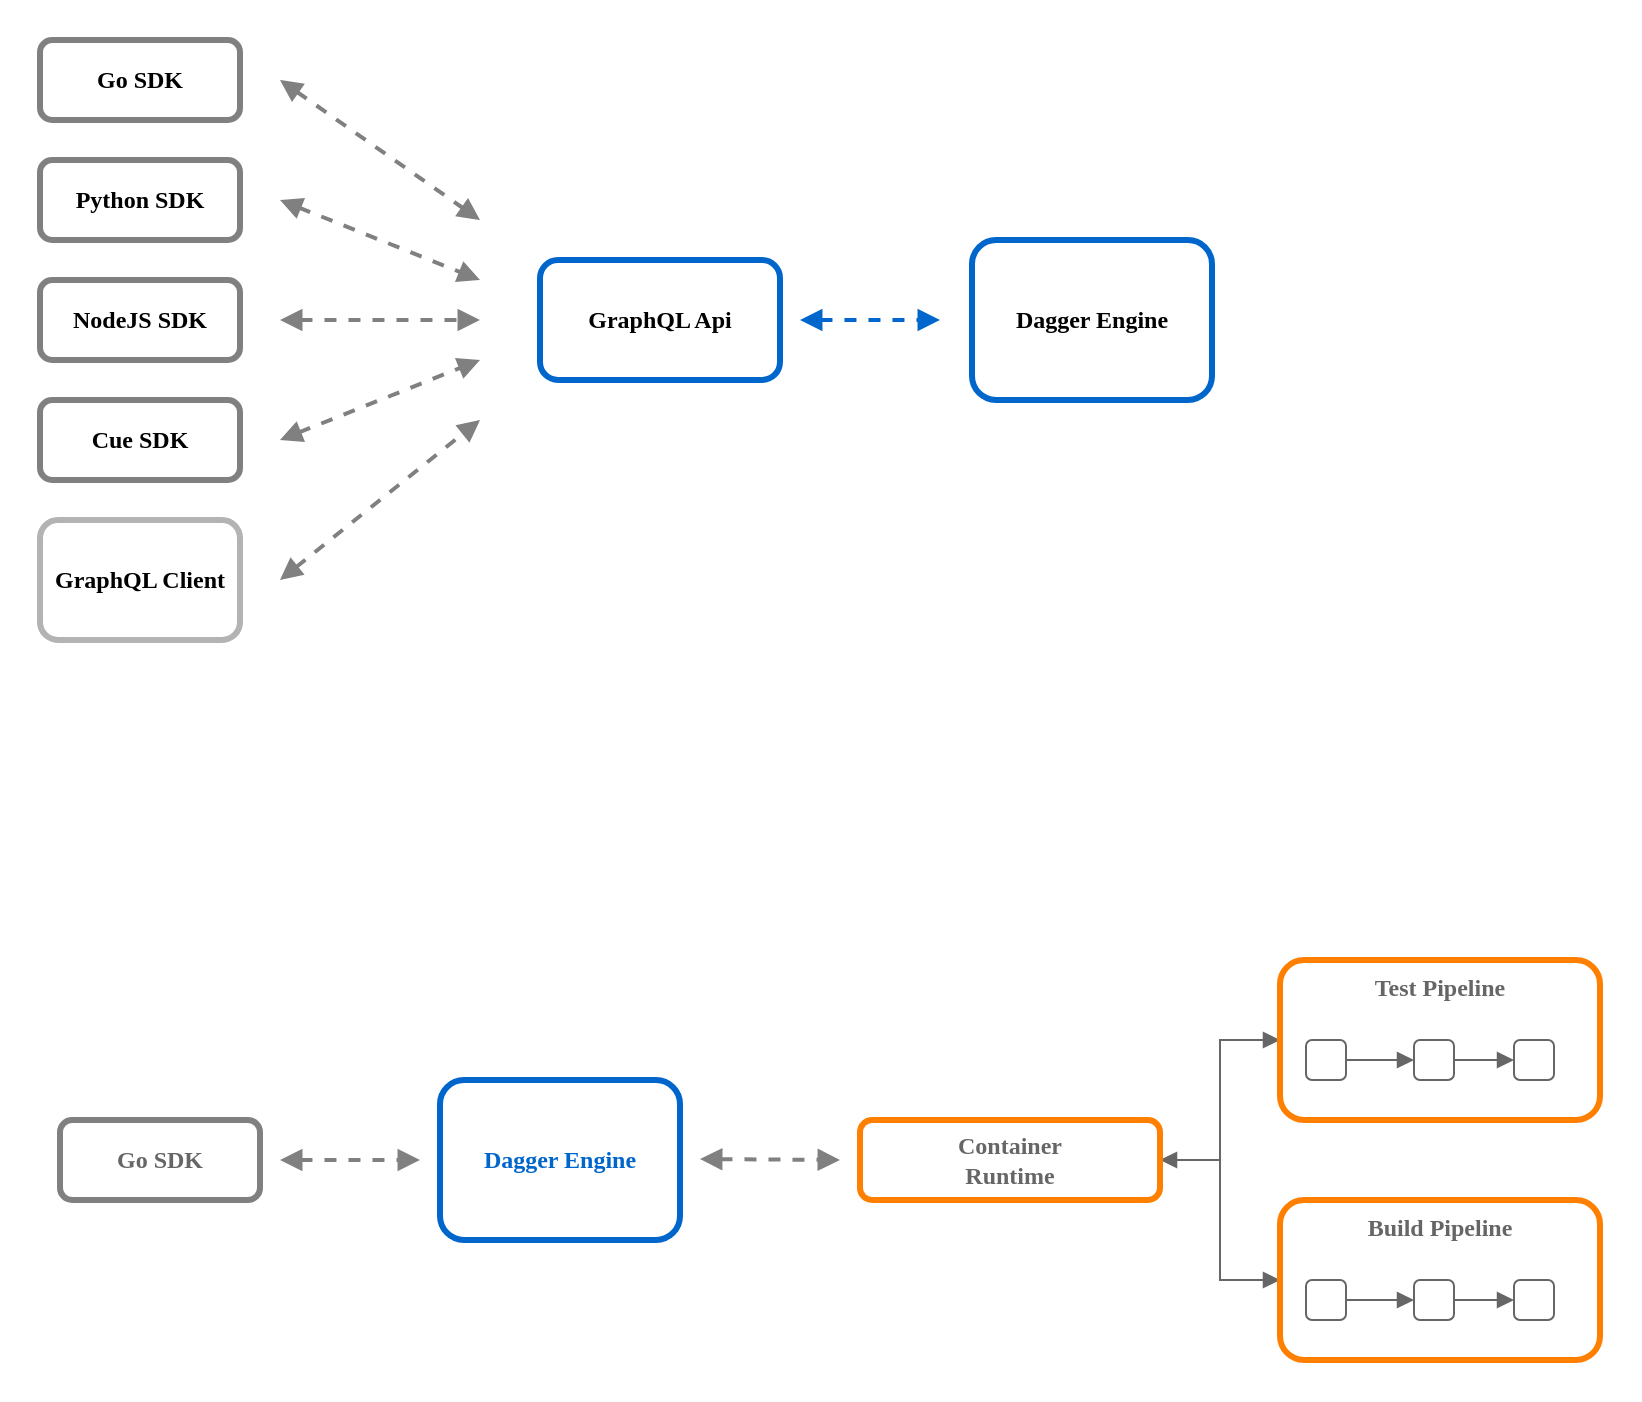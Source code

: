 <mxfile version="21.0.2" type="device"><diagram name="Page-1" id="6CHP8OQ6vhVD9_tB9GxI"><mxGraphModel dx="1053" dy="842" grid="1" gridSize="10" guides="1" tooltips="1" connect="1" arrows="1" fold="1" page="1" pageScale="1" pageWidth="827" pageHeight="1169" math="0" shadow="0"><root><mxCell id="0"/><mxCell id="1" parent="0"/><mxCell id="VFVgQFIxbNPghdDmFwcD-47" value="" style="rounded=0;whiteSpace=wrap;html=1;strokeColor=none;movable=0;resizable=0;rotatable=0;deletable=0;editable=0;locked=1;connectable=0;" vertex="1" parent="1"><mxGeometry x="100" y="600" width="810" height="240" as="geometry"/></mxCell><mxCell id="VFVgQFIxbNPghdDmFwcD-20" value="" style="rounded=0;whiteSpace=wrap;html=1;strokeColor=none;movable=0;resizable=0;rotatable=0;deletable=0;editable=0;locked=1;connectable=0;" vertex="1" parent="1"><mxGeometry x="90" y="140" width="630" height="340" as="geometry"/></mxCell><mxCell id="VFVgQFIxbNPghdDmFwcD-1" value="&lt;b&gt;&lt;font face=&quot;Verdana&quot;&gt;Dagger Engine&lt;/font&gt;&lt;/b&gt;" style="rounded=1;whiteSpace=wrap;html=1;strokeWidth=3;strokeColor=#0066CC;" vertex="1" parent="1"><mxGeometry x="576" y="260" width="120" height="80" as="geometry"/></mxCell><mxCell id="VFVgQFIxbNPghdDmFwcD-2" value="&lt;b&gt;&lt;font face=&quot;Verdana&quot;&gt;GraphQL Api&lt;/font&gt;&lt;/b&gt;" style="rounded=1;whiteSpace=wrap;html=1;strokeWidth=3;strokeColor=#0066CC;" vertex="1" parent="1"><mxGeometry x="360" y="270" width="120" height="60" as="geometry"/></mxCell><mxCell id="VFVgQFIxbNPghdDmFwcD-4" value="&lt;b&gt;&lt;font face=&quot;Verdana&quot;&gt;Go SDK&lt;/font&gt;&lt;/b&gt;" style="rounded=1;whiteSpace=wrap;html=1;strokeWidth=3;strokeColor=#808080;" vertex="1" parent="1"><mxGeometry x="110" y="160" width="100" height="40" as="geometry"/></mxCell><mxCell id="VFVgQFIxbNPghdDmFwcD-5" value="&lt;b&gt;&lt;font face=&quot;Verdana&quot;&gt;Python SDK&lt;/font&gt;&lt;/b&gt;" style="rounded=1;whiteSpace=wrap;html=1;strokeWidth=3;strokeColor=#808080;" vertex="1" parent="1"><mxGeometry x="110" y="220" width="100" height="40" as="geometry"/></mxCell><mxCell id="VFVgQFIxbNPghdDmFwcD-6" value="&lt;b&gt;&lt;font face=&quot;Verdana&quot;&gt;NodeJS SDK&lt;/font&gt;&lt;/b&gt;" style="rounded=1;whiteSpace=wrap;html=1;strokeWidth=3;strokeColor=#808080;" vertex="1" parent="1"><mxGeometry x="110" y="280" width="100" height="40" as="geometry"/></mxCell><mxCell id="VFVgQFIxbNPghdDmFwcD-7" value="&lt;b&gt;&lt;font face=&quot;Verdana&quot;&gt;Cue SDK&lt;/font&gt;&lt;/b&gt;" style="rounded=1;whiteSpace=wrap;html=1;strokeWidth=3;strokeColor=#808080;" vertex="1" parent="1"><mxGeometry x="110" y="340" width="100" height="40" as="geometry"/></mxCell><mxCell id="VFVgQFIxbNPghdDmFwcD-8" value="&lt;b&gt;&lt;font face=&quot;Verdana&quot;&gt;GraphQL Client&lt;/font&gt;&lt;/b&gt;" style="rounded=1;whiteSpace=wrap;html=1;strokeWidth=3;strokeColor=#B3B3B3;" vertex="1" parent="1"><mxGeometry x="110" y="400" width="100" height="60" as="geometry"/></mxCell><mxCell id="VFVgQFIxbNPghdDmFwcD-9" value="" style="endArrow=block;startArrow=block;html=1;rounded=0;strokeWidth=2;endFill=1;startFill=1;dashed=1;strokeColor=#808080;" edge="1" parent="1"><mxGeometry width="50" height="50" relative="1" as="geometry"><mxPoint x="230" y="430" as="sourcePoint"/><mxPoint x="330" y="350" as="targetPoint"/></mxGeometry></mxCell><mxCell id="VFVgQFIxbNPghdDmFwcD-15" value="" style="endArrow=block;startArrow=block;html=1;rounded=0;strokeWidth=2;endFill=1;startFill=1;dashed=1;strokeColor=#808080;" edge="1" parent="1"><mxGeometry width="50" height="50" relative="1" as="geometry"><mxPoint x="230" y="180" as="sourcePoint"/><mxPoint x="330" y="250" as="targetPoint"/></mxGeometry></mxCell><mxCell id="VFVgQFIxbNPghdDmFwcD-16" value="" style="endArrow=block;startArrow=block;html=1;rounded=0;strokeWidth=2;endFill=1;startFill=1;dashed=1;strokeColor=#808080;" edge="1" parent="1"><mxGeometry width="50" height="50" relative="1" as="geometry"><mxPoint x="230" y="240" as="sourcePoint"/><mxPoint x="330" y="280" as="targetPoint"/></mxGeometry></mxCell><mxCell id="VFVgQFIxbNPghdDmFwcD-17" value="" style="endArrow=block;startArrow=block;html=1;rounded=0;strokeWidth=2;endFill=1;startFill=1;dashed=1;strokeColor=#808080;" edge="1" parent="1"><mxGeometry width="50" height="50" relative="1" as="geometry"><mxPoint x="230" y="300" as="sourcePoint"/><mxPoint x="330" y="300" as="targetPoint"/></mxGeometry></mxCell><mxCell id="VFVgQFIxbNPghdDmFwcD-18" value="" style="endArrow=block;startArrow=block;html=1;rounded=0;strokeWidth=2;endFill=1;startFill=1;dashed=1;strokeColor=#808080;" edge="1" parent="1"><mxGeometry width="50" height="50" relative="1" as="geometry"><mxPoint x="230" y="360" as="sourcePoint"/><mxPoint x="330" y="320" as="targetPoint"/></mxGeometry></mxCell><mxCell id="VFVgQFIxbNPghdDmFwcD-19" value="" style="endArrow=block;startArrow=block;html=1;rounded=0;strokeWidth=2;endFill=1;startFill=1;dashed=1;strokeColor=#0066CC;" edge="1" parent="1"><mxGeometry width="50" height="50" relative="1" as="geometry"><mxPoint x="490" y="300" as="sourcePoint"/><mxPoint x="560" y="300" as="targetPoint"/></mxGeometry></mxCell><mxCell id="VFVgQFIxbNPghdDmFwcD-21" value="&lt;b&gt;&lt;font color=&quot;#666666&quot; face=&quot;Verdana&quot;&gt;Go SDK&lt;/font&gt;&lt;/b&gt;" style="rounded=1;whiteSpace=wrap;html=1;strokeWidth=3;strokeColor=#808080;" vertex="1" parent="1"><mxGeometry x="120" y="700" width="100" height="40" as="geometry"/></mxCell><mxCell id="VFVgQFIxbNPghdDmFwcD-22" value="&lt;b&gt;&lt;font color=&quot;#0066cc&quot; face=&quot;Verdana&quot;&gt;Dagger Engine&lt;/font&gt;&lt;/b&gt;" style="rounded=1;whiteSpace=wrap;html=1;strokeWidth=3;strokeColor=#0066CC;" vertex="1" parent="1"><mxGeometry x="310" y="680" width="120" height="80" as="geometry"/></mxCell><mxCell id="VFVgQFIxbNPghdDmFwcD-23" value="" style="endArrow=block;startArrow=block;html=1;rounded=0;strokeWidth=2;endFill=1;startFill=1;dashed=1;strokeColor=#808080;" edge="1" parent="1"><mxGeometry width="50" height="50" relative="1" as="geometry"><mxPoint x="230" y="720" as="sourcePoint"/><mxPoint x="300" y="720" as="targetPoint"/></mxGeometry></mxCell><mxCell id="VFVgQFIxbNPghdDmFwcD-45" style="edgeStyle=orthogonalEdgeStyle;rounded=0;orthogonalLoop=1;jettySize=auto;html=1;exitX=1;exitY=0.5;exitDx=0;exitDy=0;entryX=0;entryY=0.5;entryDx=0;entryDy=0;strokeColor=#666666;endArrow=block;endFill=1;" edge="1" parent="1" source="VFVgQFIxbNPghdDmFwcD-24" target="VFVgQFIxbNPghdDmFwcD-38"><mxGeometry relative="1" as="geometry"/></mxCell><mxCell id="VFVgQFIxbNPghdDmFwcD-46" style="edgeStyle=orthogonalEdgeStyle;rounded=0;orthogonalLoop=1;jettySize=auto;html=1;exitX=1;exitY=0.5;exitDx=0;exitDy=0;entryX=0;entryY=0.5;entryDx=0;entryDy=0;strokeColor=#666666;endArrow=block;endFill=1;startArrow=block;startFill=1;" edge="1" parent="1" source="VFVgQFIxbNPghdDmFwcD-24" target="VFVgQFIxbNPghdDmFwcD-28"><mxGeometry relative="1" as="geometry"/></mxCell><mxCell id="VFVgQFIxbNPghdDmFwcD-24" value="&lt;font face=&quot;Verdana&quot;&gt;&lt;b&gt;&lt;font color=&quot;#666666&quot;&gt;Container&lt;br&gt;Runtime&lt;/font&gt;&lt;br&gt;&lt;/b&gt;&lt;/font&gt;" style="rounded=1;whiteSpace=wrap;html=1;strokeWidth=3;strokeColor=#FF8000;" vertex="1" parent="1"><mxGeometry x="520" y="700" width="150" height="40" as="geometry"/></mxCell><mxCell id="VFVgQFIxbNPghdDmFwcD-25" value="" style="endArrow=block;startArrow=block;html=1;rounded=0;strokeWidth=2;endFill=1;startFill=1;dashed=1;strokeColor=#808080;" edge="1" parent="1"><mxGeometry width="50" height="50" relative="1" as="geometry"><mxPoint x="440" y="719.5" as="sourcePoint"/><mxPoint x="510" y="720" as="targetPoint"/></mxGeometry></mxCell><mxCell id="VFVgQFIxbNPghdDmFwcD-36" value="" style="group" vertex="1" connectable="0" parent="1"><mxGeometry x="730" y="740" width="160" height="80" as="geometry"/></mxCell><mxCell id="VFVgQFIxbNPghdDmFwcD-28" value="&lt;font face=&quot;Verdana&quot;&gt;&lt;b&gt;&lt;font color=&quot;#666666&quot;&gt;Build Pipeline&lt;/font&gt;&lt;br&gt;&lt;/b&gt;&lt;/font&gt;" style="rounded=1;whiteSpace=wrap;html=1;strokeWidth=3;strokeColor=#FF8000;verticalAlign=top;" vertex="1" parent="VFVgQFIxbNPghdDmFwcD-36"><mxGeometry width="160" height="80" as="geometry"/></mxCell><mxCell id="VFVgQFIxbNPghdDmFwcD-34" value="" style="group" vertex="1" connectable="0" parent="VFVgQFIxbNPghdDmFwcD-36"><mxGeometry x="13" y="40" width="124" height="20" as="geometry"/></mxCell><mxCell id="VFVgQFIxbNPghdDmFwcD-29" value="" style="rounded=1;whiteSpace=wrap;html=1;strokeColor=#666666;" vertex="1" parent="VFVgQFIxbNPghdDmFwcD-34"><mxGeometry width="20" height="20" as="geometry"/></mxCell><mxCell id="VFVgQFIxbNPghdDmFwcD-30" value="" style="rounded=1;whiteSpace=wrap;html=1;strokeColor=#666666;" vertex="1" parent="VFVgQFIxbNPghdDmFwcD-34"><mxGeometry x="54" width="20" height="20" as="geometry"/></mxCell><mxCell id="VFVgQFIxbNPghdDmFwcD-32" style="edgeStyle=orthogonalEdgeStyle;rounded=0;orthogonalLoop=1;jettySize=auto;html=1;entryX=0;entryY=0.5;entryDx=0;entryDy=0;endArrow=block;endFill=1;strokeColor=#666666;" edge="1" parent="VFVgQFIxbNPghdDmFwcD-34" source="VFVgQFIxbNPghdDmFwcD-29" target="VFVgQFIxbNPghdDmFwcD-30"><mxGeometry relative="1" as="geometry"/></mxCell><mxCell id="VFVgQFIxbNPghdDmFwcD-31" value="" style="rounded=1;whiteSpace=wrap;html=1;strokeColor=#666666;" vertex="1" parent="VFVgQFIxbNPghdDmFwcD-34"><mxGeometry x="104" width="20" height="20" as="geometry"/></mxCell><mxCell id="VFVgQFIxbNPghdDmFwcD-33" style="edgeStyle=orthogonalEdgeStyle;rounded=0;orthogonalLoop=1;jettySize=auto;html=1;entryX=0;entryY=0.5;entryDx=0;entryDy=0;endArrow=block;endFill=1;strokeColor=#666666;" edge="1" parent="VFVgQFIxbNPghdDmFwcD-34" source="VFVgQFIxbNPghdDmFwcD-30" target="VFVgQFIxbNPghdDmFwcD-31"><mxGeometry relative="1" as="geometry"/></mxCell><mxCell id="VFVgQFIxbNPghdDmFwcD-37" value="" style="group" vertex="1" connectable="0" parent="1"><mxGeometry x="730" y="620" width="160" height="80" as="geometry"/></mxCell><mxCell id="VFVgQFIxbNPghdDmFwcD-38" value="&lt;font face=&quot;Verdana&quot;&gt;&lt;b&gt;&lt;font color=&quot;#666666&quot;&gt;Test Pipeline&lt;/font&gt;&lt;br&gt;&lt;/b&gt;&lt;/font&gt;" style="rounded=1;whiteSpace=wrap;html=1;strokeWidth=3;strokeColor=#FF8000;verticalAlign=top;" vertex="1" parent="VFVgQFIxbNPghdDmFwcD-37"><mxGeometry width="160" height="80" as="geometry"/></mxCell><mxCell id="VFVgQFIxbNPghdDmFwcD-39" value="" style="group" vertex="1" connectable="0" parent="VFVgQFIxbNPghdDmFwcD-37"><mxGeometry x="13" y="40" width="124" height="20" as="geometry"/></mxCell><mxCell id="VFVgQFIxbNPghdDmFwcD-40" value="" style="rounded=1;whiteSpace=wrap;html=1;strokeColor=#666666;" vertex="1" parent="VFVgQFIxbNPghdDmFwcD-39"><mxGeometry width="20" height="20" as="geometry"/></mxCell><mxCell id="VFVgQFIxbNPghdDmFwcD-41" value="" style="rounded=1;whiteSpace=wrap;html=1;strokeColor=#666666;" vertex="1" parent="VFVgQFIxbNPghdDmFwcD-39"><mxGeometry x="54" width="20" height="20" as="geometry"/></mxCell><mxCell id="VFVgQFIxbNPghdDmFwcD-42" style="edgeStyle=orthogonalEdgeStyle;rounded=0;orthogonalLoop=1;jettySize=auto;html=1;entryX=0;entryY=0.5;entryDx=0;entryDy=0;endArrow=block;endFill=1;strokeColor=#666666;" edge="1" parent="VFVgQFIxbNPghdDmFwcD-39" source="VFVgQFIxbNPghdDmFwcD-40" target="VFVgQFIxbNPghdDmFwcD-41"><mxGeometry relative="1" as="geometry"/></mxCell><mxCell id="VFVgQFIxbNPghdDmFwcD-43" value="" style="rounded=1;whiteSpace=wrap;html=1;strokeColor=#666666;" vertex="1" parent="VFVgQFIxbNPghdDmFwcD-39"><mxGeometry x="104" width="20" height="20" as="geometry"/></mxCell><mxCell id="VFVgQFIxbNPghdDmFwcD-44" style="edgeStyle=orthogonalEdgeStyle;rounded=0;orthogonalLoop=1;jettySize=auto;html=1;entryX=0;entryY=0.5;entryDx=0;entryDy=0;endArrow=block;endFill=1;strokeColor=#666666;" edge="1" parent="VFVgQFIxbNPghdDmFwcD-39" source="VFVgQFIxbNPghdDmFwcD-41" target="VFVgQFIxbNPghdDmFwcD-43"><mxGeometry relative="1" as="geometry"/></mxCell></root></mxGraphModel></diagram></mxfile>